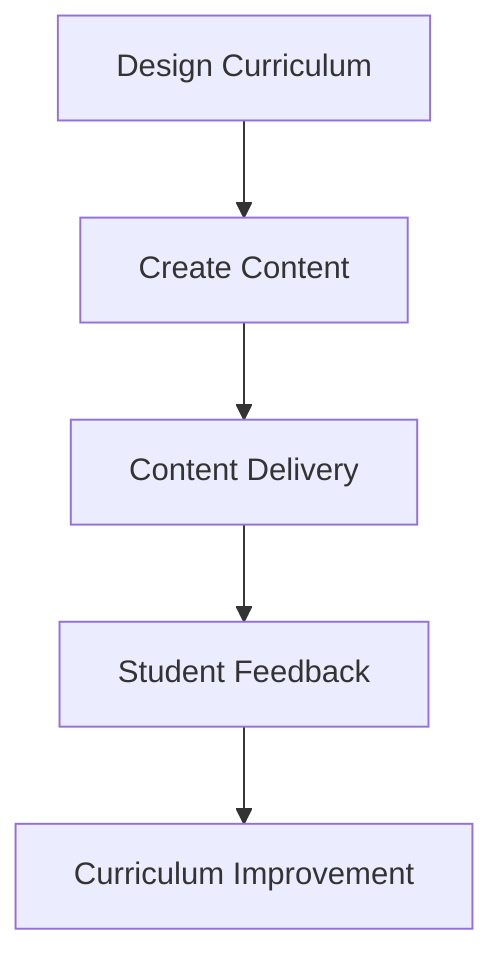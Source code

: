 flowchart TD
    Curriculum[Design Curriculum] --> Content[Create Content]
    Content --> Delivery[Content Delivery]
    Delivery --> Feedback[Student Feedback]
    Feedback --> Improve[Curriculum Improvement]